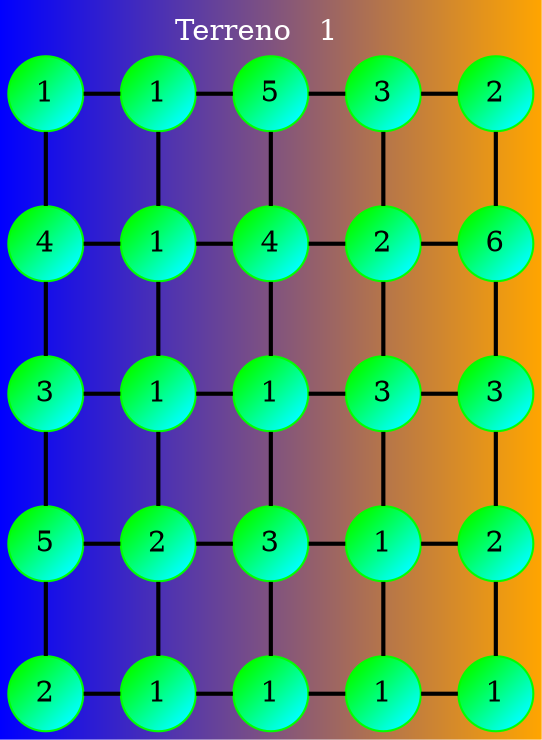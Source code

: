 
        graph grid{
	            layout=dot   
                fontcolor="white" 
                label=" Terreno   1    "    
                labelloc = "t"
                bgcolor="blue:orange"    
                edge [weight=1000 style=radial color=black ]
                node [shape=circle style="filled"  color="green:cyan" gradientangle="315"]
                
                edge [weight=1000 style=bold color=black]

                    1 [ label="1" ]; 
     2 [ label="1" ]; 
     3 [ label="5" ]; 
     4 [ label="3" ]; 
     5 [ label="2" ]; 
     6 [ label="4" ]; 
     7 [ label="1" ]; 
     8 [ label="4" ]; 
     9 [ label="2" ]; 
     10 [ label="6" ]; 
     11 [ label="3" ]; 
     12 [ label="1" ]; 
     13 [ label="1" ]; 
     14 [ label="3" ]; 
     15 [ label="3" ]; 
     16 [ label="5" ]; 
     17 [ label="2" ]; 
     18 [ label="3" ]; 
     19 [ label="1" ]; 
     20 [ label="2" ]; 
     21 [ label="2" ]; 
     22 [ label="1" ]; 
     23 [ label="1" ]; 
     24 [ label="1" ]; 
     25 [ label="1" ]; 
 rank=same { 1--2--3--4--5}
 rank=same {6--7--8--9--10}
 rank=same {11--12--13--14--15}
 rank=same {16--17--18--19--20}
 rank=same {21--22--23--24--25}
1--6--11--16--21
2--7--12--17--22
3--8--13--18--23
4--9--14--19--24
5--10--15--20--25}
